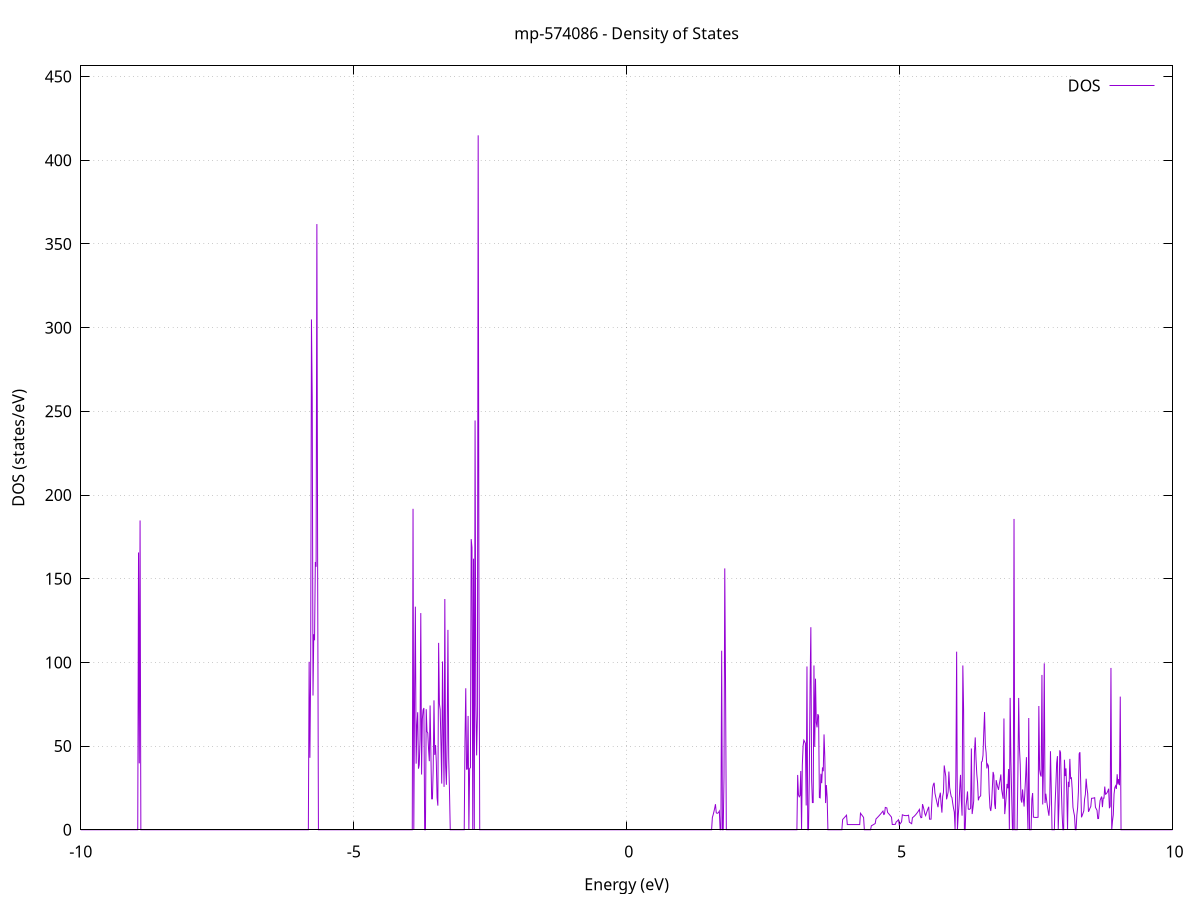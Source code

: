 set title 'mp-574086 - Density of States'
set xlabel 'Energy (eV)'
set ylabel 'DOS (states/eV)'
set grid
set xrange [-10:10]
set yrange [0:456.395]
set xzeroaxis lt -1
set terminal png size 800,600
set output 'mp-574086_dos_gnuplot.png'
plot '-' using 1:2 with lines title 'DOS'
-18.077100 0.000000
-18.062900 0.000000
-18.048700 0.000000
-18.034500 0.000000
-18.020300 0.000000
-18.006100 0.000000
-17.991900 0.000000
-17.977700 0.000000
-17.963500 0.000000
-17.949300 0.000000
-17.935100 0.000000
-17.920900 0.000000
-17.906600 0.000000
-17.892400 0.000000
-17.878200 0.000000
-17.864000 0.000000
-17.849800 0.000000
-17.835600 0.000000
-17.821400 0.000000
-17.807200 0.000000
-17.793000 0.000000
-17.778800 0.000000
-17.764600 0.000000
-17.750400 0.000000
-17.736200 0.000000
-17.722000 0.000000
-17.707800 0.000000
-17.693500 0.000000
-17.679300 0.000000
-17.665100 0.000000
-17.650900 0.000000
-17.636700 0.000000
-17.622500 0.000000
-17.608300 0.000000
-17.594100 0.000000
-17.579900 0.000000
-17.565700 0.000000
-17.551500 0.000000
-17.537300 0.000000
-17.523100 0.000000
-17.508900 0.000000
-17.494700 0.000000
-17.480400 0.000000
-17.466200 0.000000
-17.452000 0.000000
-17.437800 0.000000
-17.423600 0.000000
-17.409400 0.000000
-17.395200 0.000000
-17.381000 0.000000
-17.366800 0.000000
-17.352600 0.000000
-17.338400 0.000000
-17.324200 0.000000
-17.310000 0.000000
-17.295800 0.000000
-17.281600 0.000000
-17.267400 0.000000
-17.253100 0.000000
-17.238900 0.000000
-17.224700 0.000000
-17.210500 0.000000
-17.196300 0.000000
-17.182100 0.000000
-17.167900 0.000000
-17.153700 0.000000
-17.139500 0.000000
-17.125300 0.000000
-17.111100 0.000000
-17.096900 0.000000
-17.082700 0.000000
-17.068500 0.000000
-17.054300 0.000000
-17.040000 0.000000
-17.025800 0.000000
-17.011600 0.000000
-16.997400 0.000000
-16.983200 0.000000
-16.969000 0.000000
-16.954800 0.000000
-16.940600 0.000000
-16.926400 0.000000
-16.912200 0.000000
-16.898000 0.000000
-16.883800 0.000000
-16.869600 0.000000
-16.855400 0.000000
-16.841200 0.000000
-16.827000 0.000000
-16.812700 0.000000
-16.798500 0.000000
-16.784300 118.460200
-16.770100 218.726000
-16.755900 257.101400
-16.741700 0.000000
-16.727500 0.000000
-16.713300 0.000000
-16.699100 0.000000
-16.684900 0.000000
-16.670700 0.000000
-16.656500 0.000000
-16.642300 0.000000
-16.628100 0.000000
-16.613900 0.000000
-16.599600 0.000000
-16.585400 0.000000
-16.571200 0.000000
-16.557000 0.000000
-16.542800 0.000000
-16.528600 0.000000
-16.514400 0.000000
-16.500200 0.000000
-16.486000 0.000000
-16.471800 0.000000
-16.457600 0.000000
-16.443400 0.000000
-16.429200 0.000000
-16.415000 0.000000
-16.400800 0.000000
-16.386600 0.000000
-16.372300 0.000000
-16.358100 0.000000
-16.343900 0.000000
-16.329700 0.000000
-16.315500 0.000000
-16.301300 0.000000
-16.287100 0.000000
-16.272900 0.000000
-16.258700 0.000000
-16.244500 0.000000
-16.230300 0.000000
-16.216100 0.000000
-16.201900 0.000000
-16.187700 0.000000
-16.173500 0.000000
-16.159200 0.000000
-16.145000 0.000000
-16.130800 0.000000
-16.116600 0.000000
-16.102400 0.000000
-16.088200 0.000000
-16.074000 0.000000
-16.059800 0.000000
-16.045600 0.000000
-16.031400 0.000000
-16.017200 0.000000
-16.003000 0.000000
-15.988800 0.000000
-15.974600 0.000000
-15.960400 0.000000
-15.946200 0.000000
-15.931900 0.000000
-15.917700 0.000000
-15.903500 0.000000
-15.889300 0.000000
-15.875100 0.000000
-15.860900 795.250600
-15.846700 457.472600
-15.832500 295.085200
-15.818300 0.000000
-15.804100 0.000000
-15.789900 0.000000
-15.775700 0.000000
-15.761500 0.000000
-15.747300 0.000000
-15.733100 0.000000
-15.718800 0.000000
-15.704600 0.000000
-15.690400 0.000000
-15.676200 0.000000
-15.662000 0.000000
-15.647800 0.000000
-15.633600 0.000000
-15.619400 0.000000
-15.605200 0.000000
-15.591000 0.000000
-15.576800 0.000000
-15.562600 0.000000
-15.548400 0.000000
-15.534200 0.000000
-15.520000 0.000000
-15.505700 0.000000
-15.491500 0.000000
-15.477300 0.000000
-15.463100 0.000000
-15.448900 0.000000
-15.434700 0.000000
-15.420500 0.000000
-15.406300 0.000000
-15.392100 0.000000
-15.377900 0.000000
-15.363700 0.000000
-15.349500 0.000000
-15.335300 0.000000
-15.321100 0.000000
-15.306900 0.000000
-15.292700 0.000000
-15.278400 0.000000
-15.264200 0.000000
-15.250000 0.000000
-15.235800 0.000000
-15.221600 0.000000
-15.207400 0.000000
-15.193200 0.000000
-15.179000 0.000000
-15.164800 0.000000
-15.150600 0.000000
-15.136400 0.000000
-15.122200 0.000000
-15.108000 0.000000
-15.093800 0.000000
-15.079600 0.000000
-15.065300 0.000000
-15.051100 0.000000
-15.036900 0.000000
-15.022700 0.000000
-15.008500 0.000000
-14.994300 0.000000
-14.980100 0.000000
-14.965900 0.000000
-14.951700 0.000000
-14.937500 0.000000
-14.923300 0.000000
-14.909100 0.000000
-14.894900 0.000000
-14.880700 0.000000
-14.866500 0.000000
-14.852300 0.000000
-14.838000 0.000000
-14.823800 0.000000
-14.809600 0.000000
-14.795400 0.000000
-14.781200 0.000000
-14.767000 0.000000
-14.752800 0.000000
-14.738600 0.000000
-14.724400 0.000000
-14.710200 0.000000
-14.696000 0.000000
-14.681800 0.000000
-14.667600 0.000000
-14.653400 0.000000
-14.639200 0.000000
-14.624900 0.000000
-14.610700 0.000000
-14.596500 0.000000
-14.582300 0.000000
-14.568100 0.000000
-14.553900 0.000000
-14.539700 0.000000
-14.525500 0.000000
-14.511300 0.000000
-14.497100 0.000000
-14.482900 0.000000
-14.468700 0.000000
-14.454500 0.000000
-14.440300 0.000000
-14.426100 0.000000
-14.411900 0.000000
-14.397600 0.000000
-14.383400 0.000000
-14.369200 0.000000
-14.355000 0.000000
-14.340800 0.000000
-14.326600 0.000000
-14.312400 0.000000
-14.298200 0.000000
-14.284000 0.000000
-14.269800 0.000000
-14.255600 0.000000
-14.241400 0.000000
-14.227200 0.000000
-14.213000 0.000000
-14.198800 0.000000
-14.184500 0.000000
-14.170300 0.000000
-14.156100 0.000000
-14.141900 0.000000
-14.127700 0.000000
-14.113500 0.000000
-14.099300 0.000000
-14.085100 0.000000
-14.070900 0.000000
-14.056700 0.000000
-14.042500 0.000000
-14.028300 0.000000
-14.014100 0.000000
-13.999900 0.000000
-13.985700 0.000000
-13.971500 0.000000
-13.957200 0.000000
-13.943000 0.000000
-13.928800 0.000000
-13.914600 0.000000
-13.900400 0.000000
-13.886200 0.000000
-13.872000 0.000000
-13.857800 0.000000
-13.843600 0.000000
-13.829400 0.000000
-13.815200 0.000000
-13.801000 0.000000
-13.786800 0.000000
-13.772600 0.000000
-13.758400 0.000000
-13.744100 0.000000
-13.729900 0.000000
-13.715700 0.000000
-13.701500 0.000000
-13.687300 0.000000
-13.673100 0.000000
-13.658900 0.000000
-13.644700 0.000000
-13.630500 0.000000
-13.616300 0.000000
-13.602100 0.000000
-13.587900 0.000000
-13.573700 0.000000
-13.559500 0.000000
-13.545300 0.000000
-13.531000 0.000000
-13.516800 0.000000
-13.502600 0.000000
-13.488400 0.000000
-13.474200 0.000000
-13.460000 0.000000
-13.445800 0.000000
-13.431600 0.000000
-13.417400 0.000000
-13.403200 0.000000
-13.389000 0.000000
-13.374800 0.000000
-13.360600 0.000000
-13.346400 0.000000
-13.332200 0.000000
-13.318000 0.000000
-13.303700 0.000000
-13.289500 0.000000
-13.275300 0.000000
-13.261100 0.000000
-13.246900 0.000000
-13.232700 0.000000
-13.218500 0.000000
-13.204300 0.000000
-13.190100 0.000000
-13.175900 0.000000
-13.161700 0.000000
-13.147500 0.000000
-13.133300 0.000000
-13.119100 0.000000
-13.104900 0.000000
-13.090600 0.000000
-13.076400 0.000000
-13.062200 0.000000
-13.048000 0.000000
-13.033800 0.000000
-13.019600 0.000000
-13.005400 0.000000
-12.991200 0.000000
-12.977000 0.000000
-12.962800 0.000000
-12.948600 0.000000
-12.934400 0.000000
-12.920200 0.000000
-12.906000 0.000000
-12.891800 0.000000
-12.877600 0.000000
-12.863300 0.000000
-12.849100 0.000000
-12.834900 0.000000
-12.820700 0.000000
-12.806500 0.000000
-12.792300 0.000000
-12.778100 0.000000
-12.763900 0.000000
-12.749700 0.000000
-12.735500 0.000000
-12.721300 0.000000
-12.707100 0.000000
-12.692900 0.000000
-12.678700 0.000000
-12.664500 0.000000
-12.650200 0.000000
-12.636000 0.000000
-12.621800 0.000000
-12.607600 0.000000
-12.593400 0.000000
-12.579200 0.000000
-12.565000 0.000000
-12.550800 0.000000
-12.536600 0.000000
-12.522400 0.000000
-12.508200 0.000000
-12.494000 0.000000
-12.479800 0.000000
-12.465600 0.000000
-12.451400 0.000000
-12.437200 0.000000
-12.422900 0.000000
-12.408700 0.000000
-12.394500 0.000000
-12.380300 0.000000
-12.366100 0.000000
-12.351900 0.000000
-12.337700 0.000000
-12.323500 0.000000
-12.309300 0.000000
-12.295100 0.000000
-12.280900 0.000000
-12.266700 0.000000
-12.252500 0.000000
-12.238300 0.000000
-12.224100 0.000000
-12.209800 0.000000
-12.195600 0.000000
-12.181400 0.000000
-12.167200 0.000000
-12.153000 0.000000
-12.138800 0.000000
-12.124600 0.000000
-12.110400 0.000000
-12.096200 0.000000
-12.082000 0.000000
-12.067800 0.000000
-12.053600 0.000000
-12.039400 0.000000
-12.025200 0.000000
-12.011000 0.000000
-11.996700 0.000000
-11.982500 0.000000
-11.968300 0.000000
-11.954100 0.000000
-11.939900 0.000000
-11.925700 0.000000
-11.911500 0.000000
-11.897300 0.000000
-11.883100 0.000000
-11.868900 0.000000
-11.854700 0.000000
-11.840500 0.000000
-11.826300 0.000000
-11.812100 0.000000
-11.797900 0.000000
-11.783700 0.000000
-11.769400 0.000000
-11.755200 0.000000
-11.741000 0.000000
-11.726800 0.000000
-11.712600 0.000000
-11.698400 0.000000
-11.684200 0.000000
-11.670000 0.000000
-11.655800 0.000000
-11.641600 0.000000
-11.627400 0.000000
-11.613200 0.000000
-11.599000 0.000000
-11.584800 0.000000
-11.570600 0.000000
-11.556300 0.000000
-11.542100 0.000000
-11.527900 0.000000
-11.513700 0.000000
-11.499500 0.000000
-11.485300 0.000000
-11.471100 0.000000
-11.456900 0.000000
-11.442700 0.000000
-11.428500 0.000000
-11.414300 0.000000
-11.400100 0.000000
-11.385900 0.000000
-11.371700 0.000000
-11.357500 0.000000
-11.343300 0.000000
-11.329000 0.000000
-11.314800 0.000000
-11.300600 0.000000
-11.286400 0.000000
-11.272200 0.000000
-11.258000 0.000000
-11.243800 0.000000
-11.229600 0.000000
-11.215400 0.000000
-11.201200 0.000000
-11.187000 0.000000
-11.172800 0.000000
-11.158600 0.000000
-11.144400 0.000000
-11.130200 0.000000
-11.115900 0.000000
-11.101700 0.000000
-11.087500 0.000000
-11.073300 0.000000
-11.059100 0.000000
-11.044900 0.000000
-11.030700 0.000000
-11.016500 0.000000
-11.002300 0.000000
-10.988100 0.000000
-10.973900 0.000000
-10.959700 0.000000
-10.945500 0.000000
-10.931300 0.000000
-10.917100 0.000000
-10.902900 0.000000
-10.888600 0.000000
-10.874400 0.000000
-10.860200 0.000000
-10.846000 0.000000
-10.831800 0.000000
-10.817600 0.000000
-10.803400 0.000000
-10.789200 0.000000
-10.775000 0.000000
-10.760800 0.000000
-10.746600 0.000000
-10.732400 0.000000
-10.718200 0.000000
-10.704000 0.000000
-10.689800 0.000000
-10.675500 0.000000
-10.661300 0.000000
-10.647100 0.000000
-10.632900 0.000000
-10.618700 0.000000
-10.604500 0.000000
-10.590300 0.000000
-10.576100 0.000000
-10.561900 0.000000
-10.547700 0.000000
-10.533500 0.000000
-10.519300 0.000000
-10.505100 0.000000
-10.490900 0.000000
-10.476700 0.000000
-10.462500 0.000000
-10.448200 0.000000
-10.434000 0.000000
-10.419800 0.000000
-10.405600 0.000000
-10.391400 0.000000
-10.377200 0.000000
-10.363000 0.000000
-10.348800 0.000000
-10.334600 0.000000
-10.320400 0.000000
-10.306200 0.000000
-10.292000 0.000000
-10.277800 0.000000
-10.263600 0.000000
-10.249400 0.000000
-10.235100 0.000000
-10.220900 0.000000
-10.206700 0.000000
-10.192500 0.000000
-10.178300 0.000000
-10.164100 0.000000
-10.149900 0.000000
-10.135700 0.000000
-10.121500 0.000000
-10.107300 0.000000
-10.093100 0.000000
-10.078900 0.000000
-10.064700 0.000000
-10.050500 0.000000
-10.036300 0.000000
-10.022000 0.000000
-10.007800 0.000000
-9.993600 0.000000
-9.979400 0.000000
-9.965200 0.000000
-9.951000 0.000000
-9.936800 0.000000
-9.922600 0.000000
-9.908400 0.000000
-9.894200 0.000000
-9.880000 0.000000
-9.865800 0.000000
-9.851600 0.000000
-9.837400 0.000000
-9.823200 0.000000
-9.809000 0.000000
-9.794700 0.000000
-9.780500 0.000000
-9.766300 0.000000
-9.752100 0.000000
-9.737900 0.000000
-9.723700 0.000000
-9.709500 0.000000
-9.695300 0.000000
-9.681100 0.000000
-9.666900 0.000000
-9.652700 0.000000
-9.638500 0.000000
-9.624300 0.000000
-9.610100 0.000000
-9.595900 0.000000
-9.581600 0.000000
-9.567400 0.000000
-9.553200 0.000000
-9.539000 0.000000
-9.524800 0.000000
-9.510600 0.000000
-9.496400 0.000000
-9.482200 0.000000
-9.468000 0.000000
-9.453800 0.000000
-9.439600 0.000000
-9.425400 0.000000
-9.411200 0.000000
-9.397000 0.000000
-9.382800 0.000000
-9.368600 0.000000
-9.354300 0.000000
-9.340100 0.000000
-9.325900 0.000000
-9.311700 0.000000
-9.297500 0.000000
-9.283300 0.000000
-9.269100 0.000000
-9.254900 0.000000
-9.240700 0.000000
-9.226500 0.000000
-9.212300 0.000000
-9.198100 0.000000
-9.183900 0.000000
-9.169700 0.000000
-9.155500 0.000000
-9.141200 0.000000
-9.127000 0.000000
-9.112800 0.000000
-9.098600 0.000000
-9.084400 0.000000
-9.070200 0.000000
-9.056000 0.000000
-9.041800 0.000000
-9.027600 0.000000
-9.013400 0.000000
-8.999200 0.000000
-8.985000 0.000000
-8.970800 0.000000
-8.956600 0.000000
-8.942400 165.690700
-8.928200 39.676200
-8.913900 184.784100
-8.899700 0.000000
-8.885500 0.000000
-8.871300 0.000000
-8.857100 0.000000
-8.842900 0.000000
-8.828700 0.000000
-8.814500 0.000000
-8.800300 0.000000
-8.786100 0.000000
-8.771900 0.000000
-8.757700 0.000000
-8.743500 0.000000
-8.729300 0.000000
-8.715100 0.000000
-8.700800 0.000000
-8.686600 0.000000
-8.672400 0.000000
-8.658200 0.000000
-8.644000 0.000000
-8.629800 0.000000
-8.615600 0.000000
-8.601400 0.000000
-8.587200 0.000000
-8.573000 0.000000
-8.558800 0.000000
-8.544600 0.000000
-8.530400 0.000000
-8.516200 0.000000
-8.502000 0.000000
-8.487800 0.000000
-8.473500 0.000000
-8.459300 0.000000
-8.445100 0.000000
-8.430900 0.000000
-8.416700 0.000000
-8.402500 0.000000
-8.388300 0.000000
-8.374100 0.000000
-8.359900 0.000000
-8.345700 0.000000
-8.331500 0.000000
-8.317300 0.000000
-8.303100 0.000000
-8.288900 0.000000
-8.274700 0.000000
-8.260400 0.000000
-8.246200 0.000000
-8.232000 0.000000
-8.217800 0.000000
-8.203600 0.000000
-8.189400 0.000000
-8.175200 0.000000
-8.161000 0.000000
-8.146800 0.000000
-8.132600 0.000000
-8.118400 0.000000
-8.104200 0.000000
-8.090000 0.000000
-8.075800 0.000000
-8.061600 0.000000
-8.047300 0.000000
-8.033100 0.000000
-8.018900 0.000000
-8.004700 0.000000
-7.990500 0.000000
-7.976300 0.000000
-7.962100 0.000000
-7.947900 0.000000
-7.933700 0.000000
-7.919500 0.000000
-7.905300 0.000000
-7.891100 0.000000
-7.876900 0.000000
-7.862700 0.000000
-7.848500 0.000000
-7.834300 0.000000
-7.820000 0.000000
-7.805800 0.000000
-7.791600 0.000000
-7.777400 0.000000
-7.763200 0.000000
-7.749000 0.000000
-7.734800 0.000000
-7.720600 0.000000
-7.706400 0.000000
-7.692200 0.000000
-7.678000 0.000000
-7.663800 0.000000
-7.649600 0.000000
-7.635400 0.000000
-7.621200 0.000000
-7.606900 0.000000
-7.592700 0.000000
-7.578500 0.000000
-7.564300 0.000000
-7.550100 0.000000
-7.535900 0.000000
-7.521700 0.000000
-7.507500 0.000000
-7.493300 0.000000
-7.479100 0.000000
-7.464900 0.000000
-7.450700 0.000000
-7.436500 0.000000
-7.422300 0.000000
-7.408100 0.000000
-7.393900 0.000000
-7.379600 0.000000
-7.365400 0.000000
-7.351200 0.000000
-7.337000 0.000000
-7.322800 0.000000
-7.308600 0.000000
-7.294400 0.000000
-7.280200 0.000000
-7.266000 0.000000
-7.251800 0.000000
-7.237600 0.000000
-7.223400 0.000000
-7.209200 0.000000
-7.195000 0.000000
-7.180800 0.000000
-7.166500 0.000000
-7.152300 0.000000
-7.138100 0.000000
-7.123900 0.000000
-7.109700 0.000000
-7.095500 0.000000
-7.081300 0.000000
-7.067100 0.000000
-7.052900 0.000000
-7.038700 0.000000
-7.024500 0.000000
-7.010300 0.000000
-6.996100 0.000000
-6.981900 0.000000
-6.967700 0.000000
-6.953500 0.000000
-6.939200 0.000000
-6.925000 0.000000
-6.910800 0.000000
-6.896600 0.000000
-6.882400 0.000000
-6.868200 0.000000
-6.854000 0.000000
-6.839800 0.000000
-6.825600 0.000000
-6.811400 0.000000
-6.797200 0.000000
-6.783000 0.000000
-6.768800 0.000000
-6.754600 0.000000
-6.740400 0.000000
-6.726100 0.000000
-6.711900 0.000000
-6.697700 0.000000
-6.683500 0.000000
-6.669300 0.000000
-6.655100 0.000000
-6.640900 0.000000
-6.626700 0.000000
-6.612500 0.000000
-6.598300 0.000000
-6.584100 0.000000
-6.569900 0.000000
-6.555700 0.000000
-6.541500 0.000000
-6.527300 0.000000
-6.513000 0.000000
-6.498800 0.000000
-6.484600 0.000000
-6.470400 0.000000
-6.456200 0.000000
-6.442000 0.000000
-6.427800 0.000000
-6.413600 0.000000
-6.399400 0.000000
-6.385200 0.000000
-6.371000 0.000000
-6.356800 0.000000
-6.342600 0.000000
-6.328400 0.000000
-6.314200 0.000000
-6.300000 0.000000
-6.285700 0.000000
-6.271500 0.000000
-6.257300 0.000000
-6.243100 0.000000
-6.228900 0.000000
-6.214700 0.000000
-6.200500 0.000000
-6.186300 0.000000
-6.172100 0.000000
-6.157900 0.000000
-6.143700 0.000000
-6.129500 0.000000
-6.115300 0.000000
-6.101100 0.000000
-6.086900 0.000000
-6.072600 0.000000
-6.058400 0.000000
-6.044200 0.000000
-6.030000 0.000000
-6.015800 0.000000
-6.001600 0.000000
-5.987400 0.000000
-5.973200 0.000000
-5.959000 0.000000
-5.944800 0.000000
-5.930600 0.000000
-5.916400 0.000000
-5.902200 0.000000
-5.888000 0.000000
-5.873800 0.000000
-5.859600 0.000000
-5.845300 0.000000
-5.831100 0.000000
-5.816900 100.340300
-5.802700 43.002300
-5.788500 96.788000
-5.774300 304.910200
-5.760100 258.427700
-5.745900 80.186600
-5.731700 116.830200
-5.717500 113.221400
-5.703300 159.977900
-5.689100 157.137400
-5.674900 361.902600
-5.660700 156.796600
-5.646500 0.000000
-5.632200 0.000000
-5.618000 0.000000
-5.603800 0.000000
-5.589600 0.000000
-5.575400 0.000000
-5.561200 0.000000
-5.547000 0.000000
-5.532800 0.000000
-5.518600 0.000000
-5.504400 0.000000
-5.490200 0.000000
-5.476000 0.000000
-5.461800 0.000000
-5.447600 0.000000
-5.433400 0.000000
-5.419200 0.000000
-5.404900 0.000000
-5.390700 0.000000
-5.376500 0.000000
-5.362300 0.000000
-5.348100 0.000000
-5.333900 0.000000
-5.319700 0.000000
-5.305500 0.000000
-5.291300 0.000000
-5.277100 0.000000
-5.262900 0.000000
-5.248700 0.000000
-5.234500 0.000000
-5.220300 0.000000
-5.206100 0.000000
-5.191800 0.000000
-5.177600 0.000000
-5.163400 0.000000
-5.149200 0.000000
-5.135000 0.000000
-5.120800 0.000000
-5.106600 0.000000
-5.092400 0.000000
-5.078200 0.000000
-5.064000 0.000000
-5.049800 0.000000
-5.035600 0.000000
-5.021400 0.000000
-5.007200 0.000000
-4.993000 0.000000
-4.978800 0.000000
-4.964500 0.000000
-4.950300 0.000000
-4.936100 0.000000
-4.921900 0.000000
-4.907700 0.000000
-4.893500 0.000000
-4.879300 0.000000
-4.865100 0.000000
-4.850900 0.000000
-4.836700 0.000000
-4.822500 0.000000
-4.808300 0.000000
-4.794100 0.000000
-4.779900 0.000000
-4.765700 0.000000
-4.751400 0.000000
-4.737200 0.000000
-4.723000 0.000000
-4.708800 0.000000
-4.694600 0.000000
-4.680400 0.000000
-4.666200 0.000000
-4.652000 0.000000
-4.637800 0.000000
-4.623600 0.000000
-4.609400 0.000000
-4.595200 0.000000
-4.581000 0.000000
-4.566800 0.000000
-4.552600 0.000000
-4.538300 0.000000
-4.524100 0.000000
-4.509900 0.000000
-4.495700 0.000000
-4.481500 0.000000
-4.467300 0.000000
-4.453100 0.000000
-4.438900 0.000000
-4.424700 0.000000
-4.410500 0.000000
-4.396300 0.000000
-4.382100 0.000000
-4.367900 0.000000
-4.353700 0.000000
-4.339500 0.000000
-4.325300 0.000000
-4.311000 0.000000
-4.296800 0.000000
-4.282600 0.000000
-4.268400 0.000000
-4.254200 0.000000
-4.240000 0.000000
-4.225800 0.000000
-4.211600 0.000000
-4.197400 0.000000
-4.183200 0.000000
-4.169000 0.000000
-4.154800 0.000000
-4.140600 0.000000
-4.126400 0.000000
-4.112200 0.000000
-4.097900 0.000000
-4.083700 0.000000
-4.069500 0.000000
-4.055300 0.000000
-4.041100 0.000000
-4.026900 0.000000
-4.012700 0.000000
-3.998500 0.000000
-3.984300 0.000000
-3.970100 0.000000
-3.955900 0.000000
-3.941700 0.000000
-3.927500 0.000000
-3.913300 191.779100
-3.899100 0.000000
-3.884900 82.593400
-3.870600 133.299900
-3.856400 39.491200
-3.842200 62.002100
-3.828000 70.216800
-3.813800 36.497000
-3.799600 38.806000
-3.785400 53.887800
-3.771200 129.477800
-3.757000 33.000800
-3.742800 66.190300
-3.728600 71.612400
-3.714400 72.748800
-3.700200 0.000000
-3.686000 0.000000
-3.671800 72.017700
-3.657500 58.649700
-3.643300 57.859400
-3.629100 48.254400
-3.614900 40.980100
-3.600700 74.270900
-3.586500 46.019400
-3.572300 18.502700
-3.558100 18.500800
-3.543900 36.401800
-3.529700 77.333300
-3.515500 44.742100
-3.501300 50.595400
-3.487100 40.716400
-3.472900 19.161700
-3.458700 14.419400
-3.444500 111.675300
-3.430200 75.415400
-3.416000 71.804900
-3.401800 51.683400
-3.387600 27.592000
-3.373400 100.547400
-3.359200 56.702000
-3.345000 25.644800
-3.330800 137.879100
-3.316600 38.590800
-3.302400 26.881800
-3.288200 54.486500
-3.274000 119.427500
-3.259800 42.868500
-3.245600 23.233800
-3.231400 0.000000
-3.217100 0.000000
-3.202900 0.000000
-3.188700 0.000000
-3.174500 0.000000
-3.160300 0.000000
-3.146100 0.000000
-3.131900 0.000000
-3.117700 0.000000
-3.103500 0.000000
-3.089300 0.000000
-3.075100 0.000000
-3.060900 0.000000
-3.046700 0.000000
-3.032500 0.000000
-3.018300 0.000000
-3.004100 0.000000
-2.989800 0.000000
-2.975600 0.000000
-2.961400 53.758000
-2.947200 84.556600
-2.933000 36.188700
-2.918800 36.310700
-2.904600 67.995000
-2.890400 0.000000
-2.876200 36.561500
-2.862000 37.159600
-2.847800 173.676300
-2.833600 168.621200
-2.819400 0.000000
-2.805200 161.981000
-2.791000 0.000000
-2.776700 244.552300
-2.762500 74.555000
-2.748300 44.427200
-2.734100 68.289900
-2.719900 414.904700
-2.705700 140.627200
-2.691500 0.000000
-2.677300 0.000000
-2.663100 0.000000
-2.648900 0.000000
-2.634700 0.000000
-2.620500 0.000000
-2.606300 0.000000
-2.592100 0.000000
-2.577900 0.000000
-2.563600 0.000000
-2.549400 0.000000
-2.535200 0.000000
-2.521000 0.000000
-2.506800 0.000000
-2.492600 0.000000
-2.478400 0.000000
-2.464200 0.000000
-2.450000 0.000000
-2.435800 0.000000
-2.421600 0.000000
-2.407400 0.000000
-2.393200 0.000000
-2.379000 0.000000
-2.364800 0.000000
-2.350600 0.000000
-2.336300 0.000000
-2.322100 0.000000
-2.307900 0.000000
-2.293700 0.000000
-2.279500 0.000000
-2.265300 0.000000
-2.251100 0.000000
-2.236900 0.000000
-2.222700 0.000000
-2.208500 0.000000
-2.194300 0.000000
-2.180100 0.000000
-2.165900 0.000000
-2.151700 0.000000
-2.137500 0.000000
-2.123200 0.000000
-2.109000 0.000000
-2.094800 0.000000
-2.080600 0.000000
-2.066400 0.000000
-2.052200 0.000000
-2.038000 0.000000
-2.023800 0.000000
-2.009600 0.000000
-1.995400 0.000000
-1.981200 0.000000
-1.967000 0.000000
-1.952800 0.000000
-1.938600 0.000000
-1.924400 0.000000
-1.910200 0.000000
-1.895900 0.000000
-1.881700 0.000000
-1.867500 0.000000
-1.853300 0.000000
-1.839100 0.000000
-1.824900 0.000000
-1.810700 0.000000
-1.796500 0.000000
-1.782300 0.000000
-1.768100 0.000000
-1.753900 0.000000
-1.739700 0.000000
-1.725500 0.000000
-1.711300 0.000000
-1.697100 0.000000
-1.682800 0.000000
-1.668600 0.000000
-1.654400 0.000000
-1.640200 0.000000
-1.626000 0.000000
-1.611800 0.000000
-1.597600 0.000000
-1.583400 0.000000
-1.569200 0.000000
-1.555000 0.000000
-1.540800 0.000000
-1.526600 0.000000
-1.512400 0.000000
-1.498200 0.000000
-1.484000 0.000000
-1.469800 0.000000
-1.455500 0.000000
-1.441300 0.000000
-1.427100 0.000000
-1.412900 0.000000
-1.398700 0.000000
-1.384500 0.000000
-1.370300 0.000000
-1.356100 0.000000
-1.341900 0.000000
-1.327700 0.000000
-1.313500 0.000000
-1.299300 0.000000
-1.285100 0.000000
-1.270900 0.000000
-1.256700 0.000000
-1.242400 0.000000
-1.228200 0.000000
-1.214000 0.000000
-1.199800 0.000000
-1.185600 0.000000
-1.171400 0.000000
-1.157200 0.000000
-1.143000 0.000000
-1.128800 0.000000
-1.114600 0.000000
-1.100400 0.000000
-1.086200 0.000000
-1.072000 0.000000
-1.057800 0.000000
-1.043600 0.000000
-1.029400 0.000000
-1.015100 0.000000
-1.000900 0.000000
-0.986700 0.000000
-0.972500 0.000000
-0.958300 0.000000
-0.944100 0.000000
-0.929900 0.000000
-0.915700 0.000000
-0.901500 0.000000
-0.887300 0.000000
-0.873100 0.000000
-0.858900 0.000000
-0.844700 0.000000
-0.830500 0.000000
-0.816300 0.000000
-0.802000 0.000000
-0.787800 0.000000
-0.773600 0.000000
-0.759400 0.000000
-0.745200 0.000000
-0.731000 0.000000
-0.716800 0.000000
-0.702600 0.000000
-0.688400 0.000000
-0.674200 0.000000
-0.660000 0.000000
-0.645800 0.000000
-0.631600 0.000000
-0.617400 0.000000
-0.603200 0.000000
-0.588900 0.000000
-0.574700 0.000000
-0.560500 0.000000
-0.546300 0.000000
-0.532100 0.000000
-0.517900 0.000000
-0.503700 0.000000
-0.489500 0.000000
-0.475300 0.000000
-0.461100 0.000000
-0.446900 0.000000
-0.432700 0.000000
-0.418500 0.000000
-0.404300 0.000000
-0.390100 0.000000
-0.375900 0.000000
-0.361600 0.000000
-0.347400 0.000000
-0.333200 0.000000
-0.319000 0.000000
-0.304800 0.000000
-0.290600 0.000000
-0.276400 0.000000
-0.262200 0.000000
-0.248000 0.000000
-0.233800 0.000000
-0.219600 0.000000
-0.205400 0.000000
-0.191200 0.000000
-0.177000 0.000000
-0.162800 0.000000
-0.148500 0.000000
-0.134300 0.000000
-0.120100 0.000000
-0.105900 0.000000
-0.091700 0.000000
-0.077500 0.000000
-0.063300 0.000000
-0.049100 0.000000
-0.034900 0.000000
-0.020700 0.000000
-0.006500 0.000000
0.007700 0.000000
0.021900 0.000000
0.036100 0.000000
0.050300 0.000000
0.064500 0.000000
0.078800 0.000000
0.093000 0.000000
0.107200 0.000000
0.121400 0.000000
0.135600 0.000000
0.149800 0.000000
0.164000 0.000000
0.178200 0.000000
0.192400 0.000000
0.206600 0.000000
0.220800 0.000000
0.235000 0.000000
0.249200 0.000000
0.263400 0.000000
0.277600 0.000000
0.291900 0.000000
0.306100 0.000000
0.320300 0.000000
0.334500 0.000000
0.348700 0.000000
0.362900 0.000000
0.377100 0.000000
0.391300 0.000000
0.405500 0.000000
0.419700 0.000000
0.433900 0.000000
0.448100 0.000000
0.462300 0.000000
0.476500 0.000000
0.490700 0.000000
0.504900 0.000000
0.519200 0.000000
0.533400 0.000000
0.547600 0.000000
0.561800 0.000000
0.576000 0.000000
0.590200 0.000000
0.604400 0.000000
0.618600 0.000000
0.632800 0.000000
0.647000 0.000000
0.661200 0.000000
0.675400 0.000000
0.689600 0.000000
0.703800 0.000000
0.718000 0.000000
0.732300 0.000000
0.746500 0.000000
0.760700 0.000000
0.774900 0.000000
0.789100 0.000000
0.803300 0.000000
0.817500 0.000000
0.831700 0.000000
0.845900 0.000000
0.860100 0.000000
0.874300 0.000000
0.888500 0.000000
0.902700 0.000000
0.916900 0.000000
0.931100 0.000000
0.945400 0.000000
0.959600 0.000000
0.973800 0.000000
0.988000 0.000000
1.002200 0.000000
1.016400 0.000000
1.030600 0.000000
1.044800 0.000000
1.059000 0.000000
1.073200 0.000000
1.087400 0.000000
1.101600 0.000000
1.115800 0.000000
1.130000 0.000000
1.144200 0.000000
1.158400 0.000000
1.172700 0.000000
1.186900 0.000000
1.201100 0.000000
1.215300 0.000000
1.229500 0.000000
1.243700 0.000000
1.257900 0.000000
1.272100 0.000000
1.286300 0.000000
1.300500 0.000000
1.314700 0.000000
1.328900 0.000000
1.343100 0.000000
1.357300 0.000000
1.371500 0.000000
1.385800 0.000000
1.400000 0.000000
1.414200 0.000000
1.428400 0.000000
1.442600 0.000000
1.456800 0.000000
1.471000 0.000000
1.485200 0.000000
1.499400 0.000000
1.513600 0.000000
1.527800 0.000000
1.542000 0.000000
1.556200 0.000000
1.570400 7.346400
1.584600 8.943600
1.598800 10.798500
1.613100 12.911100
1.627300 15.281300
1.641500 10.148700
1.655700 9.856200
1.669900 9.929400
1.684100 10.368300
1.698300 11.172800
1.712500 0.000000
1.726700 0.000000
1.740900 107.003100
1.755100 0.000000
1.769300 0.000000
1.783500 31.403500
1.797700 156.178900
1.811900 85.637400
1.826200 0.000000
1.840400 0.000000
1.854600 0.000000
1.868800 0.000000
1.883000 0.000000
1.897200 0.000000
1.911400 0.000000
1.925600 0.000000
1.939800 0.000000
1.954000 0.000000
1.968200 0.000000
1.982400 0.000000
1.996600 0.000000
2.010800 0.000000
2.025000 0.000000
2.039200 0.000000
2.053500 0.000000
2.067700 0.000000
2.081900 0.000000
2.096100 0.000000
2.110300 0.000000
2.124500 0.000000
2.138700 0.000000
2.152900 0.000000
2.167100 0.000000
2.181300 0.000000
2.195500 0.000000
2.209700 0.000000
2.223900 0.000000
2.238100 0.000000
2.252300 0.000000
2.266600 0.000000
2.280800 0.000000
2.295000 0.000000
2.309200 0.000000
2.323400 0.000000
2.337600 0.000000
2.351800 0.000000
2.366000 0.000000
2.380200 0.000000
2.394400 0.000000
2.408600 0.000000
2.422800 0.000000
2.437000 0.000000
2.451200 0.000000
2.465400 0.000000
2.479600 0.000000
2.493900 0.000000
2.508100 0.000000
2.522300 0.000000
2.536500 0.000000
2.550700 0.000000
2.564900 0.000000
2.579100 0.000000
2.593300 0.000000
2.607500 0.000000
2.621700 0.000000
2.635900 0.000000
2.650100 0.000000
2.664300 0.000000
2.678500 0.000000
2.692700 0.000000
2.707000 0.000000
2.721200 0.000000
2.735400 0.000000
2.749600 0.000000
2.763800 0.000000
2.778000 0.000000
2.792200 0.000000
2.806400 0.000000
2.820600 0.000000
2.834800 0.000000
2.849000 0.000000
2.863200 0.000000
2.877400 0.000000
2.891600 0.000000
2.905800 0.000000
2.920100 0.000000
2.934300 0.000000
2.948500 0.000000
2.962700 0.000000
2.976900 0.000000
2.991100 0.000000
3.005300 0.000000
3.019500 0.000000
3.033700 0.000000
3.047900 0.000000
3.062100 0.000000
3.076300 0.000000
3.090500 0.000000
3.104700 0.000000
3.118900 0.000000
3.133100 32.755700
3.147400 20.905900
3.161600 19.700800
3.175800 20.408700
3.190000 35.100200
3.204200 0.000000
3.218400 38.597200
3.232600 50.003900
3.246800 53.499300
3.261000 52.669300
3.275200 51.563700
3.289400 14.509800
3.303600 97.562800
3.317800 0.000000
3.332000 0.000000
3.346200 31.486100
3.360500 85.948100
3.374700 121.043700
3.388900 29.703800
3.403100 16.250900
3.417300 16.250900
3.431500 98.150500
3.445700 49.509600
3.459900 90.276000
3.474100 64.096400
3.488300 61.177400
3.502500 69.099200
3.516700 67.974400
3.530900 19.293100
3.545100 19.074200
3.559300 33.463300
3.573500 27.828900
3.587800 37.259500
3.602000 34.990000
3.616200 56.955200
3.630400 43.463100
3.644600 15.949300
3.658800 26.728300
3.673000 19.472700
3.687200 0.000000
3.701400 0.000000
3.715600 0.000000
3.729800 0.000000
3.744000 0.000000
3.758200 0.000000
3.772400 0.000000
3.786600 0.000000
3.800900 0.000000
3.815100 0.000000
3.829300 0.000000
3.843500 0.000000
3.857700 0.000000
3.871900 0.000000
3.886100 0.000000
3.900300 0.000000
3.914500 0.000000
3.928700 0.000000
3.942900 0.000000
3.957100 6.134900
3.971300 6.645200
3.985500 7.159500
3.999700 7.677800
4.013900 8.200000
4.028200 8.726300
4.042400 3.122200
4.056600 3.122000
4.070800 3.121900
4.085000 3.121700
4.099200 3.121600
4.113400 3.121500
4.127600 3.121400
4.141800 3.121400
4.156000 3.121400
4.170200 3.121400
4.184400 3.121400
4.198600 3.121500
4.212800 3.121600
4.227000 3.121800
4.241300 3.121900
4.255500 3.122100
4.269700 3.122400
4.283900 9.895000
4.298100 9.275500
4.312300 8.650100
4.326500 8.018600
4.340700 7.381200
4.354900 0.000000
4.369100 0.000000
4.383300 0.000000
4.397500 0.000000
4.411700 0.000000
4.425900 0.000000
4.440100 0.000000
4.454300 0.000000
4.468600 0.000000
4.482800 2.372800
4.497000 2.631700
4.511200 2.897600
4.525400 3.170300
4.539600 3.449800
4.553800 3.736300
4.568000 6.461400
4.582200 6.925600
4.596400 7.404900
4.610600 7.899200
4.624800 8.408400
4.639000 8.932700
4.653200 9.472000
4.667400 10.026300
4.681700 10.595600
4.695900 11.179900
4.710100 9.146800
4.724300 9.401900
4.738500 13.350500
4.752700 13.206200
4.766900 13.042200
4.781100 10.333500
4.795300 9.810500
4.809500 9.268100
4.823700 8.706500
4.837900 8.125500
4.852100 7.525200
4.866300 3.147500
4.880500 3.165000
4.894800 3.191100
4.909000 3.225700
4.923200 3.268800
4.937400 4.643000
4.951600 5.034300
4.965800 5.487800
4.980000 6.003400
4.994200 2.968800
5.008400 3.514300
5.022600 4.113400
5.036800 4.766000
5.051000 8.966100
5.065200 8.768200
5.079400 8.617700
5.093600 8.514700
5.107800 8.459200
5.122100 8.451100
5.136300 8.490600
5.150500 8.577400
5.164700 8.711800
5.178900 4.566400
5.193100 4.240500
5.207300 3.927700
5.221500 3.627900
5.235700 7.209400
5.249900 7.561500
5.264100 7.963400
5.278300 8.415100
5.292500 8.916400
5.306700 9.467600
5.320900 10.068400
5.335200 10.719000
5.349400 11.419400
5.363600 12.169500
5.377800 8.372000
5.392000 7.198300
5.406200 7.314000
5.420400 15.324100
5.434600 13.728300
5.448800 11.812900
5.463000 9.578100
5.477200 8.445700
5.491400 9.894400
5.505600 11.259500
5.519800 12.541100
5.534000 13.739200
5.548200 6.352700
5.562500 6.337800
5.576700 6.334000
5.590900 16.347600
5.605100 25.024600
5.619300 27.097200
5.633500 28.061600
5.647700 21.895000
5.661900 19.645300
5.676100 17.494900
5.690300 15.443700
5.704500 13.491700
5.718700 18.427800
5.732900 19.979200
5.747100 22.151800
5.761300 15.213800
5.775600 10.235800
5.789800 19.934600
5.804000 22.342200
5.818200 38.420100
5.832400 35.069700
5.846600 31.904700
5.860800 18.200400
5.875000 20.129000
5.889200 22.438500
5.903400 34.766900
5.917600 25.284200
5.931800 22.281400
5.946000 19.898700
5.960200 19.227900
5.974400 15.714500
5.988600 12.814600
6.002900 10.528100
6.017100 0.000000
6.031300 32.648600
6.045500 106.392700
6.059700 0.000000
6.073900 8.079800
6.088100 14.846800
6.102300 24.771300
6.116500 32.807100
6.130700 17.946300
6.144900 8.438000
6.159100 98.181500
6.173300 71.146600
6.187500 0.000000
6.201700 0.000000
6.216000 13.864000
6.230200 17.933500
6.244400 22.888800
6.258600 12.395900
6.272800 12.178900
6.287000 12.342300
6.301200 12.886100
6.315400 48.575900
6.329600 9.403600
6.343800 12.943100
6.358000 17.133800
6.372200 46.559100
6.386400 55.191300
6.400600 42.173800
6.414800 33.225600
6.429000 28.132000
6.443300 17.577100
6.457500 19.353900
6.471700 19.796100
6.485900 20.318700
6.500100 40.446400
6.514300 40.986000
6.528500 44.519300
6.542700 58.440400
6.556900 70.355400
6.571100 50.499900
6.585300 46.060700
6.599500 36.660100
6.613700 39.149600
6.627900 38.131500
6.642100 22.075200
6.656400 13.253000
6.670600 11.226300
6.684800 15.175100
6.699000 24.534200
6.713200 34.559800
6.727400 32.531000
6.741600 15.344600
6.755800 12.420000
6.770000 29.688400
6.784200 27.420400
6.798400 25.482000
6.812600 23.873400
6.826800 27.187500
6.841000 29.848000
6.855200 33.041700
6.869500 24.048700
6.883700 21.161500
6.897900 18.504700
6.912100 66.508700
6.926300 9.347200
6.940500 14.378700
6.954700 20.393200
6.968900 27.390800
6.983100 24.775700
6.997300 36.288400
7.011500 0.000000
7.025700 78.789600
7.039900 40.802400
7.054100 19.989200
7.068300 0.000000
7.082500 0.000000
7.096800 185.704900
7.111000 0.000000
7.125200 0.000000
7.139400 0.000000
7.153600 0.000000
7.167800 33.896500
7.182000 78.758400
7.196200 48.973500
7.210400 38.891600
7.224600 18.033600
7.238800 16.252900
7.253000 24.090200
7.267200 18.481500
7.281400 13.880300
7.295600 22.886400
7.309900 32.033100
7.324100 43.400400
7.338300 16.596800
7.352500 0.000000
7.366700 66.759200
7.380900 0.000000
7.395100 0.000000
7.409300 0.000000
7.423500 18.354700
7.437700 21.959000
7.451900 7.559200
7.466100 7.458700
7.480300 7.395100
7.494500 7.368300
7.508700 7.378400
7.522900 7.425300
7.537200 7.509100
7.551400 73.963000
7.565600 36.061800
7.579800 32.915200
7.594000 31.804600
7.608200 92.514800
7.622400 15.118000
7.636600 37.164400
7.650800 99.437300
7.665000 15.990800
7.679200 21.536800
7.693400 17.742200
7.707600 14.285600
7.721800 11.167100
7.736000 8.386700
7.750300 15.287000
7.764500 46.950400
7.778700 24.790000
7.792900 0.000000
7.807100 0.000000
7.821300 0.000000
7.835500 0.000000
7.849700 16.021300
7.863900 26.932400
7.878100 39.918300
7.892300 44.005200
7.906500 0.000000
7.920700 15.140900
7.934900 47.473100
7.949100 46.155000
7.963300 25.540200
7.977600 9.484000
7.991800 0.000000
8.006000 0.000000
8.020200 41.831000
8.034400 32.105200
8.048600 36.679800
8.062800 22.802800
8.077000 0.000000
8.091200 28.676700
8.105400 25.515600
8.119600 42.348700
8.133800 30.331500
8.148000 31.359600
8.162200 24.390900
8.176400 13.471300
8.190700 10.659200
8.204900 8.304000
8.219100 0.000000
8.233300 0.000000
8.247500 8.692500
8.261700 13.129800
8.275900 22.506300
8.290100 45.416800
8.304300 46.341300
8.318500 27.724100
8.332700 7.448400
8.346900 8.621700
8.361100 9.917000
8.375300 11.334200
8.389500 18.363500
8.403800 21.108100
8.418000 30.503200
8.432200 24.920500
8.446400 21.767500
8.460600 10.732300
8.474800 11.728500
8.489000 12.976400
8.503200 13.889600
8.517400 18.800700
8.531600 18.832200
8.545800 18.903300
8.560000 19.014100
8.574200 19.164500
8.588400 13.412800
8.602600 12.527000
8.616800 11.660800
8.631100 6.696900
8.645300 6.713000
8.659500 13.040900
8.673700 17.531800
8.687900 18.810700
8.702100 19.845900
8.716300 13.553800
8.730500 18.923700
8.744700 18.904200
8.758900 25.803400
8.773100 21.235200
8.787300 21.516100
8.801500 22.156600
8.815700 23.156700
8.829900 24.516400
8.844200 12.888400
8.858400 14.033300
8.872600 96.711100
8.886800 0.000000
8.901000 5.269000
8.915200 8.896100
8.929400 21.297600
8.943600 25.228000
8.957800 26.269000
8.972000 24.420400
8.986200 33.198500
9.000400 27.043900
9.014600 30.289500
9.028800 26.618900
9.043000 79.574500
9.057200 0.000000
9.071500 0.000000
9.085700 0.000000
9.099900 0.000000
9.114100 0.000000
9.128300 0.000000
9.142500 0.000000
9.156700 0.000000
9.170900 0.000000
9.185100 0.000000
9.199300 0.000000
9.213500 0.000000
9.227700 0.000000
9.241900 0.000000
9.256100 0.000000
9.270300 0.000000
9.284600 0.000000
9.298800 0.000000
9.313000 0.000000
9.327200 0.000000
9.341400 0.000000
9.355600 0.000000
9.369800 0.000000
9.384000 0.000000
9.398200 0.000000
9.412400 0.000000
9.426600 0.000000
9.440800 0.000000
9.455000 0.000000
9.469200 0.000000
9.483400 0.000000
9.497600 0.000000
9.511900 0.000000
9.526100 0.000000
9.540300 0.000000
9.554500 0.000000
9.568700 0.000000
9.582900 0.000000
9.597100 0.000000
9.611300 0.000000
9.625500 0.000000
9.639700 0.000000
9.653900 0.000000
9.668100 0.000000
9.682300 0.000000
9.696500 0.000000
9.710700 0.000000
9.725000 0.000000
9.739200 0.000000
9.753400 0.000000
9.767600 0.000000
9.781800 0.000000
9.796000 0.000000
9.810200 0.000000
9.824400 0.000000
9.838600 0.000000
9.852800 0.000000
9.867000 0.000000
9.881200 0.000000
9.895400 0.000000
9.909600 0.000000
9.923800 0.000000
9.938000 0.000000
9.952300 0.000000
9.966500 0.000000
9.980700 0.000000
9.994900 0.000000
10.009100 0.000000
10.023300 0.000000
10.037500 0.000000
10.051700 0.000000
10.065900 0.000000
10.080100 0.000000
10.094300 0.000000
10.108500 0.000000
10.122700 0.000000
10.136900 0.000000
10.151100 0.000000
10.165400 0.000000
10.179600 0.000000
10.193800 0.000000
10.208000 0.000000
10.222200 0.000000
10.236400 0.000000
10.250600 0.000000
10.264800 0.000000
10.279000 0.000000
10.293200 0.000000
10.307400 0.000000
10.321600 0.000000
10.335800 0.000000
e
